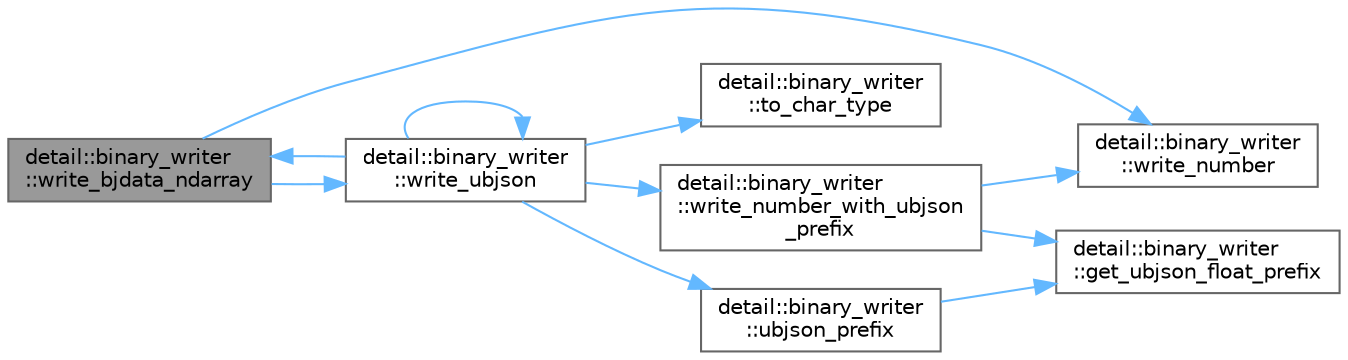 digraph "detail::binary_writer::write_bjdata_ndarray"
{
 // LATEX_PDF_SIZE
  bgcolor="transparent";
  edge [fontname=Helvetica,fontsize=10,labelfontname=Helvetica,labelfontsize=10];
  node [fontname=Helvetica,fontsize=10,shape=box,height=0.2,width=0.4];
  rankdir="LR";
  Node1 [id="Node000001",label="detail::binary_writer\l::write_bjdata_ndarray",height=0.2,width=0.4,color="gray40", fillcolor="grey60", style="filled", fontcolor="black",tooltip=" "];
  Node1 -> Node2 [id="edge1_Node000001_Node000002",color="steelblue1",style="solid",tooltip=" "];
  Node2 [id="Node000002",label="detail::binary_writer\l::write_number",height=0.2,width=0.4,color="grey40", fillcolor="white", style="filled",URL="$classdetail_1_1binary__writer.html#aab9bf30c969ca7694eed2bfd39d9274a",tooltip=" "];
  Node1 -> Node3 [id="edge2_Node000001_Node000003",color="steelblue1",style="solid",tooltip=" "];
  Node3 [id="Node000003",label="detail::binary_writer\l::write_ubjson",height=0.2,width=0.4,color="grey40", fillcolor="white", style="filled",URL="$classdetail_1_1binary__writer.html#a972bec9688cbc5673bb482bbe9543e2a",tooltip=" "];
  Node3 -> Node4 [id="edge3_Node000003_Node000004",color="steelblue1",style="solid",tooltip=" "];
  Node4 [id="Node000004",label="detail::binary_writer\l::to_char_type",height=0.2,width=0.4,color="grey40", fillcolor="white", style="filled",URL="$classdetail_1_1binary__writer.html#a2822d4a58bbb0dc2198686da430e8906",tooltip=" "];
  Node3 -> Node5 [id="edge4_Node000003_Node000005",color="steelblue1",style="solid",tooltip=" "];
  Node5 [id="Node000005",label="detail::binary_writer\l::ubjson_prefix",height=0.2,width=0.4,color="grey40", fillcolor="white", style="filled",URL="$classdetail_1_1binary__writer.html#ab4f174660b2ad22a9ac900f9e7cce278",tooltip="determine the type prefix of container values"];
  Node5 -> Node6 [id="edge5_Node000005_Node000006",color="steelblue1",style="solid",tooltip=" "];
  Node6 [id="Node000006",label="detail::binary_writer\l::get_ubjson_float_prefix",height=0.2,width=0.4,color="grey40", fillcolor="white", style="filled",URL="$classdetail_1_1binary__writer.html#ab695ec5f8626b333a681c15adf5ab5e4",tooltip=" "];
  Node3 -> Node1 [id="edge6_Node000003_Node000001",color="steelblue1",style="solid",tooltip=" "];
  Node3 -> Node7 [id="edge7_Node000003_Node000007",color="steelblue1",style="solid",tooltip=" "];
  Node7 [id="Node000007",label="detail::binary_writer\l::write_number_with_ubjson\l_prefix",height=0.2,width=0.4,color="grey40", fillcolor="white", style="filled",URL="$classdetail_1_1binary__writer.html#a6df4a13e59faa87a72b0fbe8c5f838ba",tooltip=" "];
  Node7 -> Node6 [id="edge8_Node000007_Node000006",color="steelblue1",style="solid",tooltip=" "];
  Node7 -> Node2 [id="edge9_Node000007_Node000002",color="steelblue1",style="solid",tooltip=" "];
  Node3 -> Node3 [id="edge10_Node000003_Node000003",color="steelblue1",style="solid",tooltip=" "];
}
